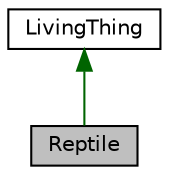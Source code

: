 digraph "Reptile"
{
  edge [fontname="Helvetica",fontsize="10",labelfontname="Helvetica",labelfontsize="10"];
  node [fontname="Helvetica",fontsize="10",shape=record];
  Node1 [label="Reptile",height=0.2,width=0.4,color="black", fillcolor="grey75", style="filled", fontcolor="black"];
  Node2 -> Node1 [dir="back",color="darkgreen",fontsize="10",style="solid",fontname="Helvetica"];
  Node2 [label="LivingThing",height=0.2,width=0.4,color="black", fillcolor="white", style="filled",URL="$classLivingThing.html"];
}
